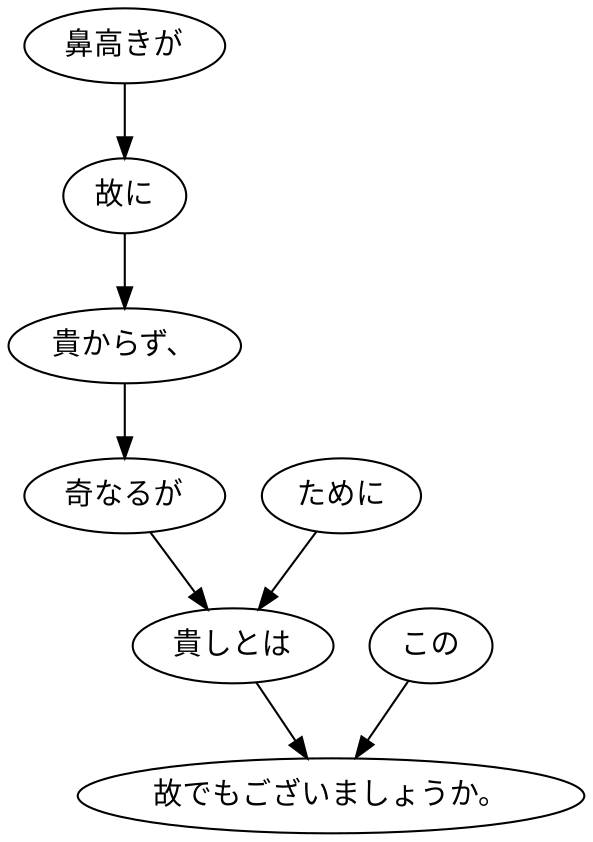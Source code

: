 digraph graph1988 {
	node0 [label="鼻高きが"];
	node1 [label="故に"];
	node2 [label="貴からず、"];
	node3 [label="奇なるが"];
	node4 [label="ために"];
	node5 [label="貴しとは"];
	node6 [label="この"];
	node7 [label="故でもございましょうか。"];
	node0 -> node1;
	node1 -> node2;
	node2 -> node3;
	node3 -> node5;
	node4 -> node5;
	node5 -> node7;
	node6 -> node7;
}
